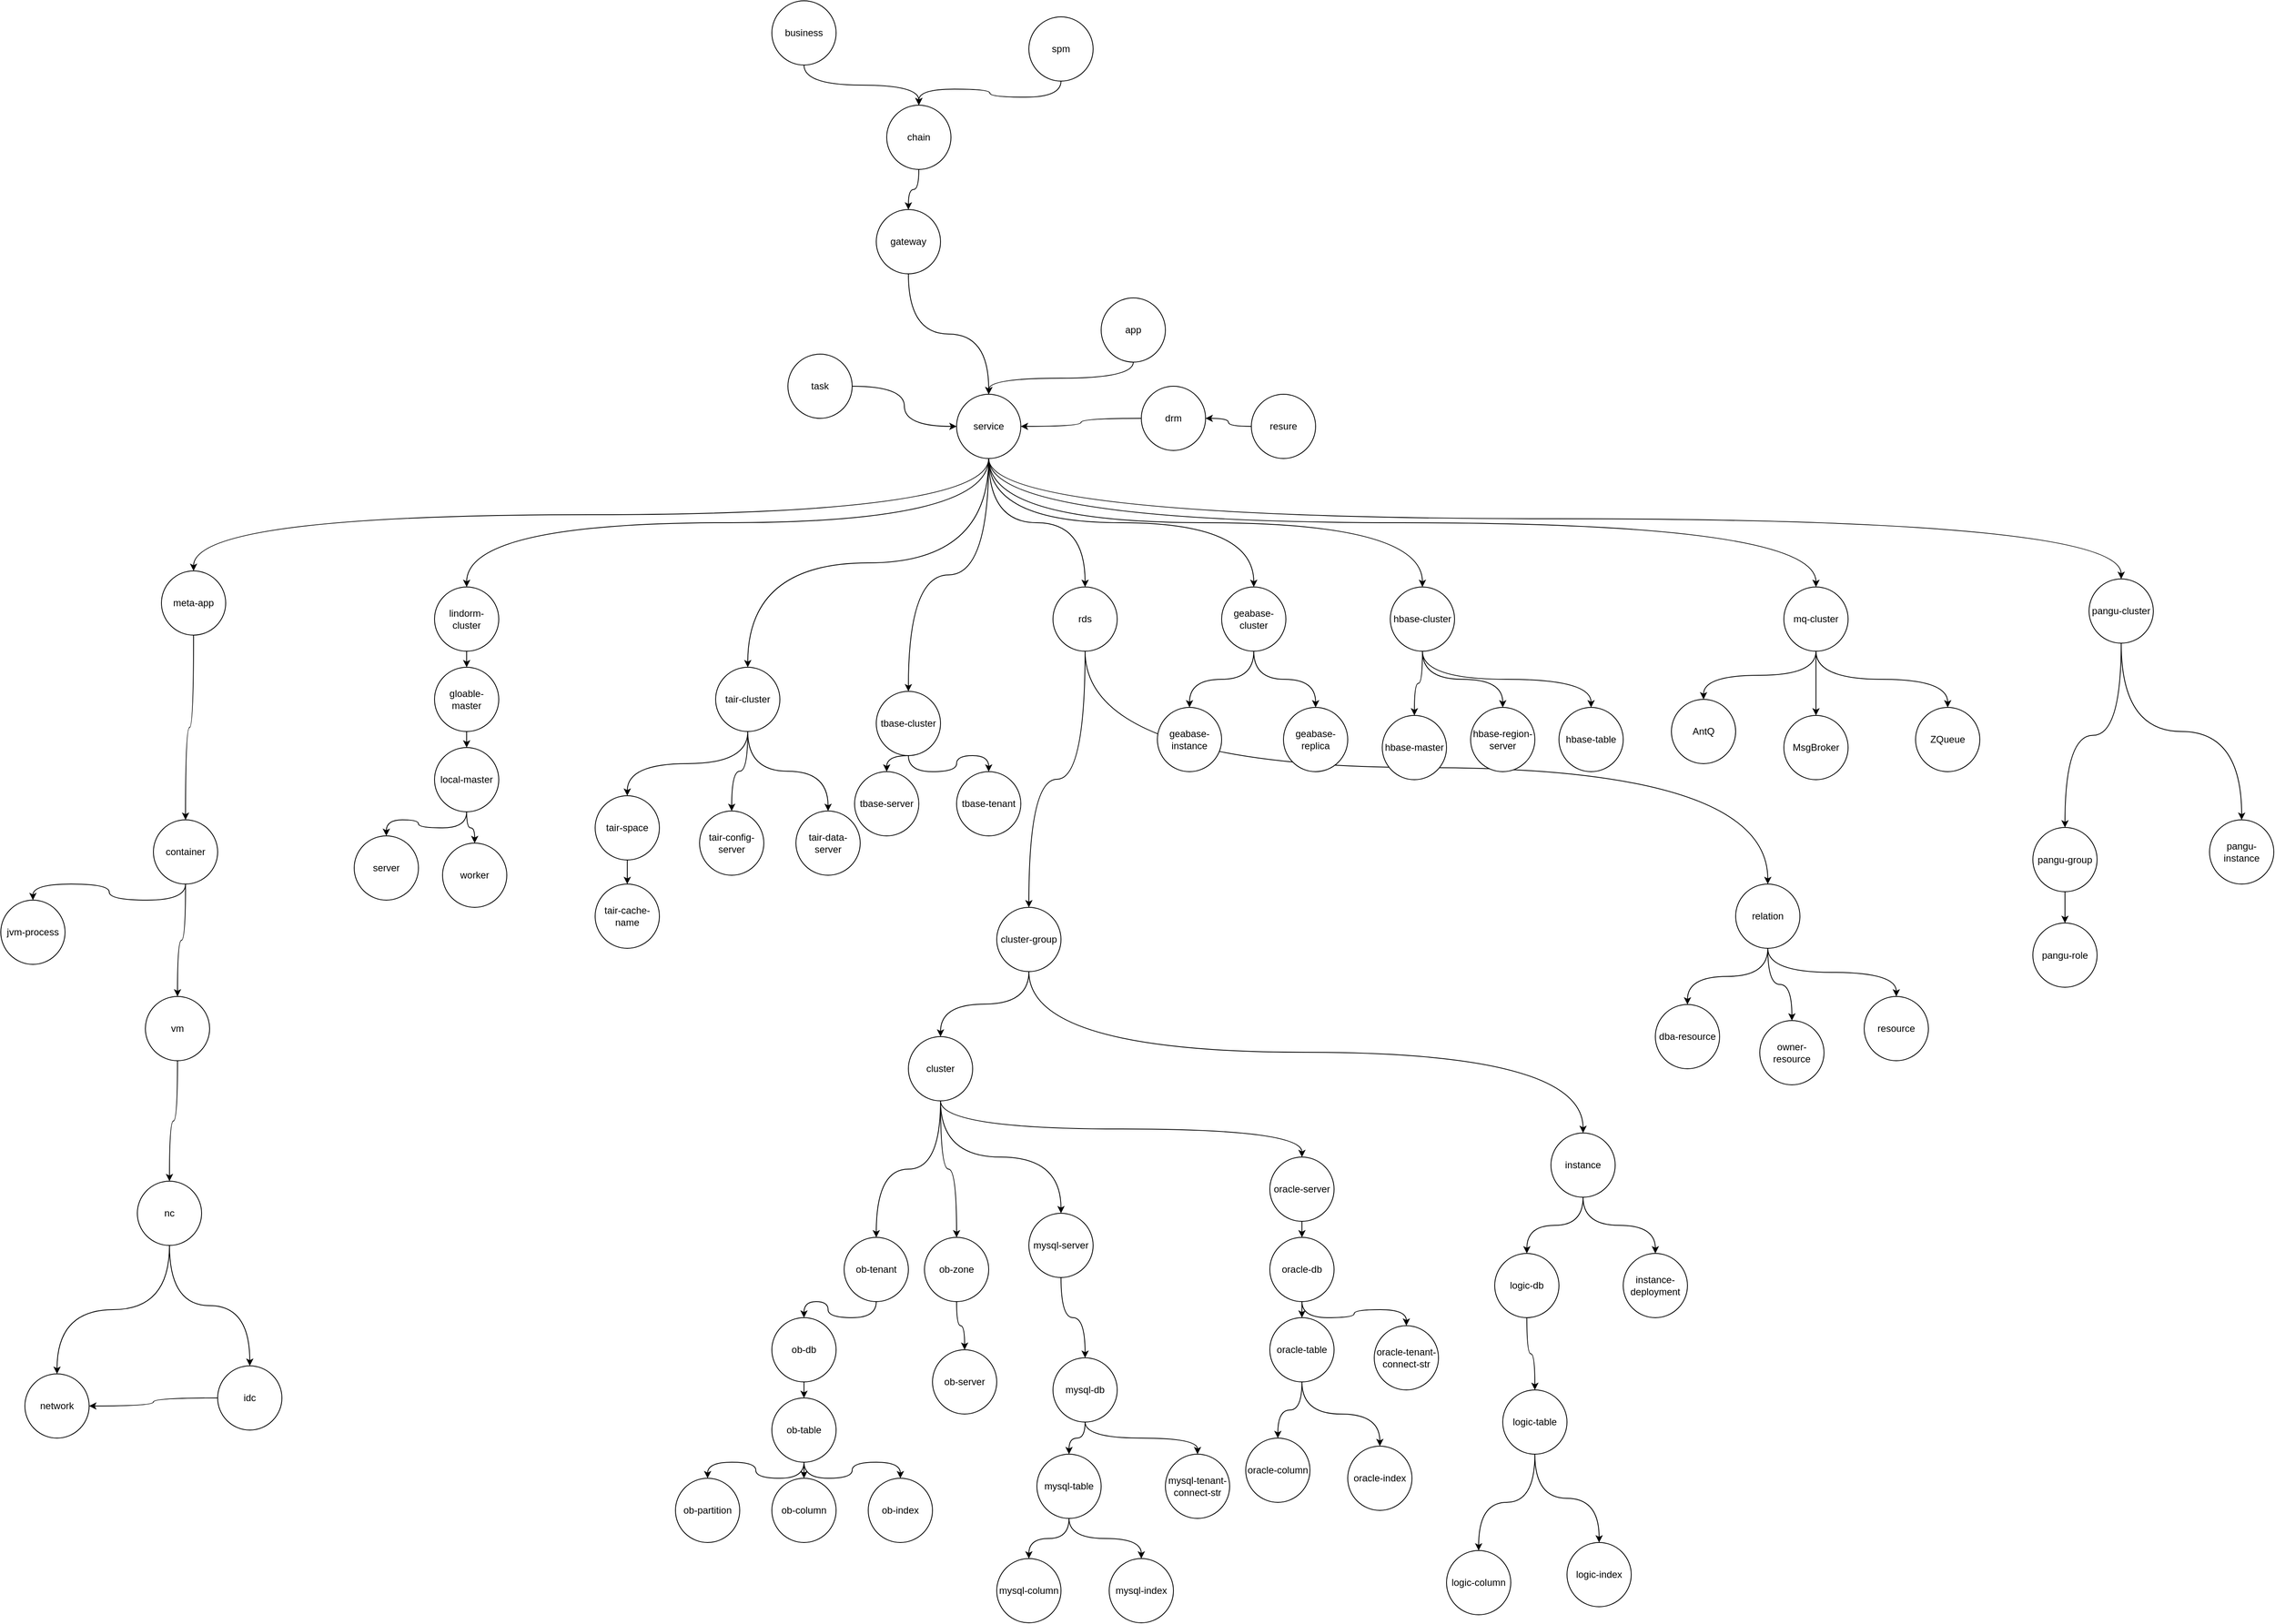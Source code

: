 <mxfile pages="1" version="11.2.8" type="github"><diagram id="m7GOeJapM7d-z1VMV9TU" name="Page-1"><mxGraphModel dx="1773" dy="2250" grid="1" gridSize="10" guides="1" tooltips="1" connect="1" arrows="1" fold="1" page="1" pageScale="1" pageWidth="827" pageHeight="1169" math="0" shadow="0"><root><mxCell id="0"/><mxCell id="1" parent="0"/><mxCell id="5iJbpSPBRhX9GljTPnL3-36" style="edgeStyle=orthogonalEdgeStyle;curved=1;rounded=0;orthogonalLoop=1;jettySize=auto;html=1;exitX=0.5;exitY=1;exitDx=0;exitDy=0;entryX=0.5;entryY=0;entryDx=0;entryDy=0;" edge="1" parent="1" source="Y1yozEjsI2wlvcflYn-Q-1" target="Y1yozEjsI2wlvcflYn-Q-3"><mxGeometry relative="1" as="geometry"/></mxCell><mxCell id="Y1yozEjsI2wlvcflYn-Q-1" value="gateway" style="ellipse;whiteSpace=wrap;html=1;aspect=fixed;" parent="1" vertex="1"><mxGeometry x="320" y="340" width="80" height="80" as="geometry"/></mxCell><mxCell id="Y1yozEjsI2wlvcflYn-Q-29" style="edgeStyle=orthogonalEdgeStyle;curved=1;rounded=0;orthogonalLoop=1;jettySize=auto;html=1;exitX=0.5;exitY=1;exitDx=0;exitDy=0;entryX=0.5;entryY=0;entryDx=0;entryDy=0;" parent="1" source="Y1yozEjsI2wlvcflYn-Q-3" target="Y1yozEjsI2wlvcflYn-Q-26" edge="1"><mxGeometry relative="1" as="geometry"/></mxCell><mxCell id="Y1yozEjsI2wlvcflYn-Q-30" style="edgeStyle=orthogonalEdgeStyle;curved=1;rounded=0;orthogonalLoop=1;jettySize=auto;html=1;exitX=0.5;exitY=1;exitDx=0;exitDy=0;" parent="1" source="Y1yozEjsI2wlvcflYn-Q-3" target="Y1yozEjsI2wlvcflYn-Q-41" edge="1"><mxGeometry relative="1" as="geometry"><mxPoint x="160" y="810" as="targetPoint"/></mxGeometry></mxCell><mxCell id="Y1yozEjsI2wlvcflYn-Q-31" style="edgeStyle=orthogonalEdgeStyle;curved=1;rounded=0;orthogonalLoop=1;jettySize=auto;html=1;exitX=0.5;exitY=1;exitDx=0;exitDy=0;entryX=0.5;entryY=0;entryDx=0;entryDy=0;" parent="1" source="Y1yozEjsI2wlvcflYn-Q-3" target="Y1yozEjsI2wlvcflYn-Q-46" edge="1"><mxGeometry relative="1" as="geometry"><mxPoint x="370" y="810" as="targetPoint"/></mxGeometry></mxCell><mxCell id="Y1yozEjsI2wlvcflYn-Q-32" style="edgeStyle=orthogonalEdgeStyle;curved=1;rounded=0;orthogonalLoop=1;jettySize=auto;html=1;exitX=0.5;exitY=1;exitDx=0;exitDy=0;entryX=0.5;entryY=0;entryDx=0;entryDy=0;" parent="1" source="Y1yozEjsI2wlvcflYn-Q-3" target="Y1yozEjsI2wlvcflYn-Q-23" edge="1"><mxGeometry relative="1" as="geometry"/></mxCell><mxCell id="Y1yozEjsI2wlvcflYn-Q-33" style="edgeStyle=orthogonalEdgeStyle;curved=1;rounded=0;orthogonalLoop=1;jettySize=auto;html=1;exitX=0.5;exitY=1;exitDx=0;exitDy=0;" parent="1" source="Y1yozEjsI2wlvcflYn-Q-3" target="Y1yozEjsI2wlvcflYn-Q-24" edge="1"><mxGeometry relative="1" as="geometry"/></mxCell><mxCell id="Y1yozEjsI2wlvcflYn-Q-34" style="edgeStyle=orthogonalEdgeStyle;curved=1;rounded=0;orthogonalLoop=1;jettySize=auto;html=1;exitX=0.5;exitY=1;exitDx=0;exitDy=0;" parent="1" source="Y1yozEjsI2wlvcflYn-Q-3" target="Y1yozEjsI2wlvcflYn-Q-25" edge="1"><mxGeometry relative="1" as="geometry"/></mxCell><mxCell id="Y1yozEjsI2wlvcflYn-Q-35" style="edgeStyle=orthogonalEdgeStyle;curved=1;rounded=0;orthogonalLoop=1;jettySize=auto;html=1;exitX=0.5;exitY=1;exitDx=0;exitDy=0;entryX=0.5;entryY=0;entryDx=0;entryDy=0;" parent="1" source="Y1yozEjsI2wlvcflYn-Q-3" target="Y1yozEjsI2wlvcflYn-Q-28" edge="1"><mxGeometry relative="1" as="geometry"/></mxCell><mxCell id="Y1yozEjsI2wlvcflYn-Q-36" style="edgeStyle=orthogonalEdgeStyle;curved=1;rounded=0;orthogonalLoop=1;jettySize=auto;html=1;exitX=0.5;exitY=1;exitDx=0;exitDy=0;entryX=0.5;entryY=0;entryDx=0;entryDy=0;" parent="1" source="Y1yozEjsI2wlvcflYn-Q-3" target="Y1yozEjsI2wlvcflYn-Q-27" edge="1"><mxGeometry relative="1" as="geometry"/></mxCell><mxCell id="5iJbpSPBRhX9GljTPnL3-38" style="edgeStyle=orthogonalEdgeStyle;curved=1;rounded=0;orthogonalLoop=1;jettySize=auto;html=1;exitX=0.5;exitY=1;exitDx=0;exitDy=0;" edge="1" parent="1" source="Y1yozEjsI2wlvcflYn-Q-3" target="5iJbpSPBRhX9GljTPnL3-37"><mxGeometry relative="1" as="geometry"/></mxCell><mxCell id="Y1yozEjsI2wlvcflYn-Q-3" value="service" style="ellipse;whiteSpace=wrap;html=1;aspect=fixed;" parent="1" vertex="1"><mxGeometry x="420" y="570" width="80" height="80" as="geometry"/></mxCell><mxCell id="Y1yozEjsI2wlvcflYn-Q-16" style="edgeStyle=orthogonalEdgeStyle;curved=1;rounded=0;orthogonalLoop=1;jettySize=auto;html=1;exitX=0.5;exitY=1;exitDx=0;exitDy=0;" parent="1" source="Y1yozEjsI2wlvcflYn-Q-4" edge="1"><mxGeometry relative="1" as="geometry"><mxPoint x="460" y="570" as="targetPoint"/></mxGeometry></mxCell><mxCell id="Y1yozEjsI2wlvcflYn-Q-4" value="app" style="ellipse;whiteSpace=wrap;html=1;aspect=fixed;" parent="1" vertex="1"><mxGeometry x="600" y="450" width="80" height="80" as="geometry"/></mxCell><mxCell id="Y1yozEjsI2wlvcflYn-Q-17" style="edgeStyle=orthogonalEdgeStyle;curved=1;rounded=0;orthogonalLoop=1;jettySize=auto;html=1;exitX=1;exitY=0.5;exitDx=0;exitDy=0;" parent="1" source="Y1yozEjsI2wlvcflYn-Q-5" target="Y1yozEjsI2wlvcflYn-Q-3" edge="1"><mxGeometry relative="1" as="geometry"/></mxCell><mxCell id="Y1yozEjsI2wlvcflYn-Q-5" value="task" style="ellipse;whiteSpace=wrap;html=1;aspect=fixed;" parent="1" vertex="1"><mxGeometry x="210" y="520" width="80" height="80" as="geometry"/></mxCell><mxCell id="Y1yozEjsI2wlvcflYn-Q-19" style="edgeStyle=orthogonalEdgeStyle;curved=1;rounded=0;orthogonalLoop=1;jettySize=auto;html=1;exitX=0;exitY=0.5;exitDx=0;exitDy=0;entryX=1;entryY=0.5;entryDx=0;entryDy=0;" parent="1" source="Y1yozEjsI2wlvcflYn-Q-6" target="Y1yozEjsI2wlvcflYn-Q-3" edge="1"><mxGeometry relative="1" as="geometry"/></mxCell><mxCell id="Y1yozEjsI2wlvcflYn-Q-6" value="drm" style="ellipse;whiteSpace=wrap;html=1;aspect=fixed;" parent="1" vertex="1"><mxGeometry x="650" y="560" width="80" height="80" as="geometry"/></mxCell><mxCell id="Y1yozEjsI2wlvcflYn-Q-18" style="edgeStyle=orthogonalEdgeStyle;curved=1;rounded=0;orthogonalLoop=1;jettySize=auto;html=1;exitX=0;exitY=0.5;exitDx=0;exitDy=0;entryX=1;entryY=0.5;entryDx=0;entryDy=0;" parent="1" source="Y1yozEjsI2wlvcflYn-Q-7" target="Y1yozEjsI2wlvcflYn-Q-6" edge="1"><mxGeometry relative="1" as="geometry"/></mxCell><mxCell id="Y1yozEjsI2wlvcflYn-Q-7" value="resure" style="ellipse;whiteSpace=wrap;html=1;aspect=fixed;" parent="1" vertex="1"><mxGeometry x="787" y="570" width="80" height="80" as="geometry"/></mxCell><mxCell id="Y1yozEjsI2wlvcflYn-Q-11" style="edgeStyle=orthogonalEdgeStyle;rounded=0;orthogonalLoop=1;jettySize=auto;html=1;exitX=0.5;exitY=1;exitDx=0;exitDy=0;curved=1;" parent="1" source="Y1yozEjsI2wlvcflYn-Q-8" target="Y1yozEjsI2wlvcflYn-Q-9" edge="1"><mxGeometry relative="1" as="geometry"/></mxCell><mxCell id="Y1yozEjsI2wlvcflYn-Q-8" value="business" style="ellipse;whiteSpace=wrap;html=1;aspect=fixed;" parent="1" vertex="1"><mxGeometry x="190" y="80" width="80" height="80" as="geometry"/></mxCell><mxCell id="Y1yozEjsI2wlvcflYn-Q-12" style="edgeStyle=orthogonalEdgeStyle;rounded=0;orthogonalLoop=1;jettySize=auto;html=1;exitX=0.5;exitY=1;exitDx=0;exitDy=0;entryX=0.5;entryY=0;entryDx=0;entryDy=0;curved=1;" parent="1" source="Y1yozEjsI2wlvcflYn-Q-9" target="Y1yozEjsI2wlvcflYn-Q-1" edge="1"><mxGeometry relative="1" as="geometry"/></mxCell><mxCell id="Y1yozEjsI2wlvcflYn-Q-9" value="chain" style="ellipse;whiteSpace=wrap;html=1;aspect=fixed;" parent="1" vertex="1"><mxGeometry x="333" y="210" width="80" height="80" as="geometry"/></mxCell><mxCell id="Y1yozEjsI2wlvcflYn-Q-14" style="edgeStyle=orthogonalEdgeStyle;curved=1;rounded=0;orthogonalLoop=1;jettySize=auto;html=1;exitX=0.5;exitY=1;exitDx=0;exitDy=0;entryX=0.5;entryY=0;entryDx=0;entryDy=0;" parent="1" source="Y1yozEjsI2wlvcflYn-Q-10" target="Y1yozEjsI2wlvcflYn-Q-9" edge="1"><mxGeometry relative="1" as="geometry"/></mxCell><mxCell id="Y1yozEjsI2wlvcflYn-Q-10" value="spm" style="ellipse;whiteSpace=wrap;html=1;aspect=fixed;" parent="1" vertex="1"><mxGeometry x="510" y="100" width="80" height="80" as="geometry"/></mxCell><mxCell id="Y1yozEjsI2wlvcflYn-Q-92" style="edgeStyle=orthogonalEdgeStyle;curved=1;rounded=0;orthogonalLoop=1;jettySize=auto;html=1;exitX=0.5;exitY=1;exitDx=0;exitDy=0;entryX=0.5;entryY=0;entryDx=0;entryDy=0;" parent="1" source="Y1yozEjsI2wlvcflYn-Q-23" target="Y1yozEjsI2wlvcflYn-Q-87" edge="1"><mxGeometry relative="1" as="geometry"/></mxCell><mxCell id="Y1yozEjsI2wlvcflYn-Q-93" style="edgeStyle=orthogonalEdgeStyle;curved=1;rounded=0;orthogonalLoop=1;jettySize=auto;html=1;exitX=0.5;exitY=1;exitDx=0;exitDy=0;entryX=0.5;entryY=0;entryDx=0;entryDy=0;" parent="1" source="Y1yozEjsI2wlvcflYn-Q-23" target="Y1yozEjsI2wlvcflYn-Q-89" edge="1"><mxGeometry relative="1" as="geometry"/></mxCell><mxCell id="Y1yozEjsI2wlvcflYn-Q-23" value="rds" style="ellipse;whiteSpace=wrap;html=1;aspect=fixed;" parent="1" vertex="1"><mxGeometry x="540" y="810" width="80" height="80" as="geometry"/></mxCell><mxCell id="Y1yozEjsI2wlvcflYn-Q-65" style="edgeStyle=orthogonalEdgeStyle;curved=1;rounded=0;orthogonalLoop=1;jettySize=auto;html=1;exitX=0.5;exitY=1;exitDx=0;exitDy=0;entryX=0.5;entryY=0;entryDx=0;entryDy=0;" parent="1" source="Y1yozEjsI2wlvcflYn-Q-24" target="Y1yozEjsI2wlvcflYn-Q-63" edge="1"><mxGeometry relative="1" as="geometry"/></mxCell><mxCell id="Y1yozEjsI2wlvcflYn-Q-66" style="edgeStyle=orthogonalEdgeStyle;curved=1;rounded=0;orthogonalLoop=1;jettySize=auto;html=1;exitX=0.5;exitY=1;exitDx=0;exitDy=0;entryX=0.5;entryY=0;entryDx=0;entryDy=0;" parent="1" source="Y1yozEjsI2wlvcflYn-Q-24" target="Y1yozEjsI2wlvcflYn-Q-64" edge="1"><mxGeometry relative="1" as="geometry"/></mxCell><mxCell id="Y1yozEjsI2wlvcflYn-Q-24" value="geabase-cluster" style="ellipse;whiteSpace=wrap;html=1;aspect=fixed;" parent="1" vertex="1"><mxGeometry x="750" y="810" width="80" height="80" as="geometry"/></mxCell><mxCell id="Y1yozEjsI2wlvcflYn-Q-70" style="edgeStyle=orthogonalEdgeStyle;curved=1;rounded=0;orthogonalLoop=1;jettySize=auto;html=1;exitX=0.5;exitY=1;exitDx=0;exitDy=0;entryX=0.5;entryY=0;entryDx=0;entryDy=0;" parent="1" source="Y1yozEjsI2wlvcflYn-Q-25" target="Y1yozEjsI2wlvcflYn-Q-67" edge="1"><mxGeometry relative="1" as="geometry"/></mxCell><mxCell id="Y1yozEjsI2wlvcflYn-Q-71" style="edgeStyle=orthogonalEdgeStyle;curved=1;rounded=0;orthogonalLoop=1;jettySize=auto;html=1;exitX=0.5;exitY=1;exitDx=0;exitDy=0;entryX=0.5;entryY=0;entryDx=0;entryDy=0;" parent="1" source="Y1yozEjsI2wlvcflYn-Q-25" target="Y1yozEjsI2wlvcflYn-Q-68" edge="1"><mxGeometry relative="1" as="geometry"/></mxCell><mxCell id="Y1yozEjsI2wlvcflYn-Q-72" style="edgeStyle=orthogonalEdgeStyle;curved=1;rounded=0;orthogonalLoop=1;jettySize=auto;html=1;exitX=0.5;exitY=1;exitDx=0;exitDy=0;entryX=0.5;entryY=0;entryDx=0;entryDy=0;" parent="1" source="Y1yozEjsI2wlvcflYn-Q-25" target="Y1yozEjsI2wlvcflYn-Q-69" edge="1"><mxGeometry relative="1" as="geometry"/></mxCell><mxCell id="Y1yozEjsI2wlvcflYn-Q-25" value="hbase-cluster" style="ellipse;whiteSpace=wrap;html=1;aspect=fixed;" parent="1" vertex="1"><mxGeometry x="960" y="810" width="80" height="80" as="geometry"/></mxCell><mxCell id="Y1yozEjsI2wlvcflYn-Q-49" style="edgeStyle=orthogonalEdgeStyle;curved=1;rounded=0;orthogonalLoop=1;jettySize=auto;html=1;exitX=0.5;exitY=1;exitDx=0;exitDy=0;" parent="1" source="Y1yozEjsI2wlvcflYn-Q-26" target="Y1yozEjsI2wlvcflYn-Q-37" edge="1"><mxGeometry relative="1" as="geometry"/></mxCell><mxCell id="Y1yozEjsI2wlvcflYn-Q-26" value="lindorm-cluster" style="ellipse;whiteSpace=wrap;html=1;aspect=fixed;" parent="1" vertex="1"><mxGeometry x="-230" y="810" width="80" height="80" as="geometry"/></mxCell><mxCell id="5iJbpSPBRhX9GljTPnL3-31" style="edgeStyle=orthogonalEdgeStyle;curved=1;rounded=0;orthogonalLoop=1;jettySize=auto;html=1;exitX=0.5;exitY=1;exitDx=0;exitDy=0;" edge="1" parent="1" source="Y1yozEjsI2wlvcflYn-Q-27" target="Y1yozEjsI2wlvcflYn-Q-79"><mxGeometry relative="1" as="geometry"/></mxCell><mxCell id="5iJbpSPBRhX9GljTPnL3-32" style="edgeStyle=orthogonalEdgeStyle;curved=1;rounded=0;orthogonalLoop=1;jettySize=auto;html=1;exitX=0.5;exitY=1;exitDx=0;exitDy=0;" edge="1" parent="1" source="Y1yozEjsI2wlvcflYn-Q-27" target="Y1yozEjsI2wlvcflYn-Q-82"><mxGeometry relative="1" as="geometry"/></mxCell><mxCell id="Y1yozEjsI2wlvcflYn-Q-27" value="pangu-cluster" style="ellipse;whiteSpace=wrap;html=1;aspect=fixed;" parent="1" vertex="1"><mxGeometry x="1830" y="800" width="80" height="80" as="geometry"/></mxCell><mxCell id="Y1yozEjsI2wlvcflYn-Q-76" style="edgeStyle=orthogonalEdgeStyle;curved=1;rounded=0;orthogonalLoop=1;jettySize=auto;html=1;exitX=0.5;exitY=1;exitDx=0;exitDy=0;" parent="1" source="Y1yozEjsI2wlvcflYn-Q-28" target="Y1yozEjsI2wlvcflYn-Q-73" edge="1"><mxGeometry relative="1" as="geometry"/></mxCell><mxCell id="Y1yozEjsI2wlvcflYn-Q-77" style="edgeStyle=orthogonalEdgeStyle;curved=1;rounded=0;orthogonalLoop=1;jettySize=auto;html=1;exitX=0.5;exitY=1;exitDx=0;exitDy=0;entryX=0.5;entryY=0;entryDx=0;entryDy=0;" parent="1" source="Y1yozEjsI2wlvcflYn-Q-28" target="Y1yozEjsI2wlvcflYn-Q-74" edge="1"><mxGeometry relative="1" as="geometry"/></mxCell><mxCell id="Y1yozEjsI2wlvcflYn-Q-78" style="edgeStyle=orthogonalEdgeStyle;curved=1;rounded=0;orthogonalLoop=1;jettySize=auto;html=1;exitX=0.5;exitY=1;exitDx=0;exitDy=0;entryX=0.5;entryY=0;entryDx=0;entryDy=0;" parent="1" source="Y1yozEjsI2wlvcflYn-Q-28" target="Y1yozEjsI2wlvcflYn-Q-75" edge="1"><mxGeometry relative="1" as="geometry"/></mxCell><mxCell id="Y1yozEjsI2wlvcflYn-Q-28" value="mq-cluster" style="ellipse;whiteSpace=wrap;html=1;aspect=fixed;" parent="1" vertex="1"><mxGeometry x="1450" y="810" width="80" height="80" as="geometry"/></mxCell><mxCell id="Y1yozEjsI2wlvcflYn-Q-50" style="edgeStyle=orthogonalEdgeStyle;curved=1;rounded=0;orthogonalLoop=1;jettySize=auto;html=1;exitX=0.5;exitY=1;exitDx=0;exitDy=0;entryX=0.5;entryY=0;entryDx=0;entryDy=0;" parent="1" source="Y1yozEjsI2wlvcflYn-Q-37" target="Y1yozEjsI2wlvcflYn-Q-38" edge="1"><mxGeometry relative="1" as="geometry"/></mxCell><mxCell id="Y1yozEjsI2wlvcflYn-Q-37" value="gloable-master" style="ellipse;whiteSpace=wrap;html=1;aspect=fixed;" parent="1" vertex="1"><mxGeometry x="-230" y="910" width="80" height="80" as="geometry"/></mxCell><mxCell id="Y1yozEjsI2wlvcflYn-Q-51" style="edgeStyle=orthogonalEdgeStyle;curved=1;rounded=0;orthogonalLoop=1;jettySize=auto;html=1;exitX=0.5;exitY=1;exitDx=0;exitDy=0;" parent="1" source="Y1yozEjsI2wlvcflYn-Q-38" target="Y1yozEjsI2wlvcflYn-Q-40" edge="1"><mxGeometry relative="1" as="geometry"/></mxCell><mxCell id="Y1yozEjsI2wlvcflYn-Q-52" style="edgeStyle=orthogonalEdgeStyle;curved=1;rounded=0;orthogonalLoop=1;jettySize=auto;html=1;exitX=0.5;exitY=1;exitDx=0;exitDy=0;entryX=0.5;entryY=0;entryDx=0;entryDy=0;" parent="1" source="Y1yozEjsI2wlvcflYn-Q-38" target="Y1yozEjsI2wlvcflYn-Q-39" edge="1"><mxGeometry relative="1" as="geometry"/></mxCell><mxCell id="Y1yozEjsI2wlvcflYn-Q-38" value="local-master" style="ellipse;whiteSpace=wrap;html=1;aspect=fixed;" parent="1" vertex="1"><mxGeometry x="-230" y="1010" width="80" height="80" as="geometry"/></mxCell><mxCell id="Y1yozEjsI2wlvcflYn-Q-39" value="server" style="ellipse;whiteSpace=wrap;html=1;aspect=fixed;" parent="1" vertex="1"><mxGeometry x="-330" y="1120" width="80" height="80" as="geometry"/></mxCell><mxCell id="Y1yozEjsI2wlvcflYn-Q-40" value="worker" style="ellipse;whiteSpace=wrap;html=1;aspect=fixed;" parent="1" vertex="1"><mxGeometry x="-220" y="1129" width="80" height="80" as="geometry"/></mxCell><mxCell id="Y1yozEjsI2wlvcflYn-Q-55" style="edgeStyle=orthogonalEdgeStyle;curved=1;rounded=0;orthogonalLoop=1;jettySize=auto;html=1;exitX=0.5;exitY=1;exitDx=0;exitDy=0;entryX=0.5;entryY=0;entryDx=0;entryDy=0;" parent="1" source="Y1yozEjsI2wlvcflYn-Q-41" target="Y1yozEjsI2wlvcflYn-Q-43" edge="1"><mxGeometry relative="1" as="geometry"/></mxCell><mxCell id="Y1yozEjsI2wlvcflYn-Q-57" style="edgeStyle=orthogonalEdgeStyle;curved=1;rounded=0;orthogonalLoop=1;jettySize=auto;html=1;exitX=0.5;exitY=1;exitDx=0;exitDy=0;entryX=0.5;entryY=0;entryDx=0;entryDy=0;" parent="1" source="Y1yozEjsI2wlvcflYn-Q-41" target="Y1yozEjsI2wlvcflYn-Q-44" edge="1"><mxGeometry relative="1" as="geometry"/></mxCell><mxCell id="Y1yozEjsI2wlvcflYn-Q-58" style="edgeStyle=orthogonalEdgeStyle;curved=1;rounded=0;orthogonalLoop=1;jettySize=auto;html=1;exitX=0.5;exitY=1;exitDx=0;exitDy=0;entryX=0.5;entryY=0;entryDx=0;entryDy=0;" parent="1" source="Y1yozEjsI2wlvcflYn-Q-41" target="Y1yozEjsI2wlvcflYn-Q-45" edge="1"><mxGeometry relative="1" as="geometry"/></mxCell><mxCell id="Y1yozEjsI2wlvcflYn-Q-41" value="tair-cluster" style="ellipse;whiteSpace=wrap;html=1;aspect=fixed;" parent="1" vertex="1"><mxGeometry x="120" y="910" width="80" height="80" as="geometry"/></mxCell><mxCell id="Y1yozEjsI2wlvcflYn-Q-42" value="tair-cache-name" style="ellipse;whiteSpace=wrap;html=1;aspect=fixed;" parent="1" vertex="1"><mxGeometry x="-30" y="1180" width="80" height="80" as="geometry"/></mxCell><mxCell id="Y1yozEjsI2wlvcflYn-Q-56" style="edgeStyle=orthogonalEdgeStyle;curved=1;rounded=0;orthogonalLoop=1;jettySize=auto;html=1;exitX=0.5;exitY=1;exitDx=0;exitDy=0;entryX=0.5;entryY=0;entryDx=0;entryDy=0;" parent="1" source="Y1yozEjsI2wlvcflYn-Q-43" target="Y1yozEjsI2wlvcflYn-Q-42" edge="1"><mxGeometry relative="1" as="geometry"/></mxCell><mxCell id="Y1yozEjsI2wlvcflYn-Q-43" value="tair-space" style="ellipse;whiteSpace=wrap;html=1;aspect=fixed;" parent="1" vertex="1"><mxGeometry x="-30" y="1070" width="80" height="80" as="geometry"/></mxCell><mxCell id="Y1yozEjsI2wlvcflYn-Q-44" value="tair-config-server" style="ellipse;whiteSpace=wrap;html=1;aspect=fixed;" parent="1" vertex="1"><mxGeometry x="100" y="1089" width="80" height="80" as="geometry"/></mxCell><mxCell id="Y1yozEjsI2wlvcflYn-Q-45" value="tair-data-server" style="ellipse;whiteSpace=wrap;html=1;aspect=fixed;" parent="1" vertex="1"><mxGeometry x="220" y="1089" width="80" height="80" as="geometry"/></mxCell><mxCell id="Y1yozEjsI2wlvcflYn-Q-61" style="edgeStyle=orthogonalEdgeStyle;curved=1;rounded=0;orthogonalLoop=1;jettySize=auto;html=1;exitX=0.5;exitY=1;exitDx=0;exitDy=0;entryX=0.5;entryY=0;entryDx=0;entryDy=0;" parent="1" source="Y1yozEjsI2wlvcflYn-Q-46" target="Y1yozEjsI2wlvcflYn-Q-47" edge="1"><mxGeometry relative="1" as="geometry"/></mxCell><mxCell id="Y1yozEjsI2wlvcflYn-Q-62" style="edgeStyle=orthogonalEdgeStyle;curved=1;rounded=0;orthogonalLoop=1;jettySize=auto;html=1;exitX=0.5;exitY=1;exitDx=0;exitDy=0;" parent="1" source="Y1yozEjsI2wlvcflYn-Q-46" target="Y1yozEjsI2wlvcflYn-Q-48" edge="1"><mxGeometry relative="1" as="geometry"/></mxCell><mxCell id="Y1yozEjsI2wlvcflYn-Q-46" value="tbase-cluster" style="ellipse;whiteSpace=wrap;html=1;aspect=fixed;" parent="1" vertex="1"><mxGeometry x="320" y="940" width="80" height="80" as="geometry"/></mxCell><mxCell id="Y1yozEjsI2wlvcflYn-Q-47" value="tbase-server" style="ellipse;whiteSpace=wrap;html=1;aspect=fixed;" parent="1" vertex="1"><mxGeometry x="293" y="1040" width="80" height="80" as="geometry"/></mxCell><mxCell id="Y1yozEjsI2wlvcflYn-Q-48" value="tbase-tenant" style="ellipse;whiteSpace=wrap;html=1;aspect=fixed;" parent="1" vertex="1"><mxGeometry x="420" y="1040" width="80" height="80" as="geometry"/></mxCell><mxCell id="Y1yozEjsI2wlvcflYn-Q-63" value="geabase-instance" style="ellipse;whiteSpace=wrap;html=1;aspect=fixed;" parent="1" vertex="1"><mxGeometry x="670" y="960" width="80" height="80" as="geometry"/></mxCell><mxCell id="Y1yozEjsI2wlvcflYn-Q-64" value="geabase-replica" style="ellipse;whiteSpace=wrap;html=1;aspect=fixed;" parent="1" vertex="1"><mxGeometry x="827" y="960" width="80" height="80" as="geometry"/></mxCell><mxCell id="Y1yozEjsI2wlvcflYn-Q-67" value="hbase-master" style="ellipse;whiteSpace=wrap;html=1;aspect=fixed;" parent="1" vertex="1"><mxGeometry x="950" y="970" width="80" height="80" as="geometry"/></mxCell><mxCell id="Y1yozEjsI2wlvcflYn-Q-68" value="hbase-region-server" style="ellipse;whiteSpace=wrap;html=1;aspect=fixed;" parent="1" vertex="1"><mxGeometry x="1060" y="960" width="80" height="80" as="geometry"/></mxCell><mxCell id="Y1yozEjsI2wlvcflYn-Q-69" value="hbase-table" style="ellipse;whiteSpace=wrap;html=1;aspect=fixed;" parent="1" vertex="1"><mxGeometry x="1170" y="960" width="80" height="80" as="geometry"/></mxCell><mxCell id="Y1yozEjsI2wlvcflYn-Q-73" value="AntQ" style="ellipse;whiteSpace=wrap;html=1;aspect=fixed;" parent="1" vertex="1"><mxGeometry x="1310" y="950" width="80" height="80" as="geometry"/></mxCell><mxCell id="Y1yozEjsI2wlvcflYn-Q-74" value="MsgBroker" style="ellipse;whiteSpace=wrap;html=1;aspect=fixed;" parent="1" vertex="1"><mxGeometry x="1450" y="970" width="80" height="80" as="geometry"/></mxCell><mxCell id="Y1yozEjsI2wlvcflYn-Q-75" value="ZQueue" style="ellipse;whiteSpace=wrap;html=1;aspect=fixed;" parent="1" vertex="1"><mxGeometry x="1614" y="960" width="80" height="80" as="geometry"/></mxCell><mxCell id="Y1yozEjsI2wlvcflYn-Q-85" style="edgeStyle=orthogonalEdgeStyle;curved=1;rounded=0;orthogonalLoop=1;jettySize=auto;html=1;exitX=0.5;exitY=1;exitDx=0;exitDy=0;entryX=0.5;entryY=0;entryDx=0;entryDy=0;" parent="1" source="Y1yozEjsI2wlvcflYn-Q-79" target="Y1yozEjsI2wlvcflYn-Q-81" edge="1"><mxGeometry relative="1" as="geometry"/></mxCell><mxCell id="Y1yozEjsI2wlvcflYn-Q-79" value="pangu-group" style="ellipse;whiteSpace=wrap;html=1;aspect=fixed;" parent="1" vertex="1"><mxGeometry x="1760" y="1109.5" width="80" height="80" as="geometry"/></mxCell><mxCell id="Y1yozEjsI2wlvcflYn-Q-81" value="pangu-role" style="ellipse;whiteSpace=wrap;html=1;aspect=fixed;" parent="1" vertex="1"><mxGeometry x="1760" y="1228.5" width="80" height="80" as="geometry"/></mxCell><mxCell id="Y1yozEjsI2wlvcflYn-Q-82" value="pangu-instance" style="ellipse;whiteSpace=wrap;html=1;aspect=fixed;" parent="1" vertex="1"><mxGeometry x="1980" y="1100" width="80" height="80" as="geometry"/></mxCell><mxCell id="Y1yozEjsI2wlvcflYn-Q-94" style="edgeStyle=orthogonalEdgeStyle;curved=1;rounded=0;orthogonalLoop=1;jettySize=auto;html=1;exitX=0.5;exitY=1;exitDx=0;exitDy=0;entryX=0.5;entryY=0;entryDx=0;entryDy=0;" parent="1" source="Y1yozEjsI2wlvcflYn-Q-87" target="Y1yozEjsI2wlvcflYn-Q-88" edge="1"><mxGeometry relative="1" as="geometry"/></mxCell><mxCell id="Y1yozEjsI2wlvcflYn-Q-95" style="edgeStyle=orthogonalEdgeStyle;curved=1;rounded=0;orthogonalLoop=1;jettySize=auto;html=1;exitX=0.5;exitY=1;exitDx=0;exitDy=0;" parent="1" source="Y1yozEjsI2wlvcflYn-Q-87" target="Y1yozEjsI2wlvcflYn-Q-90" edge="1"><mxGeometry relative="1" as="geometry"/></mxCell><mxCell id="Y1yozEjsI2wlvcflYn-Q-87" value="cluster-group" style="ellipse;whiteSpace=wrap;html=1;aspect=fixed;" parent="1" vertex="1"><mxGeometry x="470" y="1209" width="80" height="80" as="geometry"/></mxCell><mxCell id="Y1yozEjsI2wlvcflYn-Q-105" style="edgeStyle=orthogonalEdgeStyle;curved=1;rounded=0;orthogonalLoop=1;jettySize=auto;html=1;exitX=0.5;exitY=1;exitDx=0;exitDy=0;entryX=0.5;entryY=0;entryDx=0;entryDy=0;" parent="1" source="Y1yozEjsI2wlvcflYn-Q-88" target="Y1yozEjsI2wlvcflYn-Q-91" edge="1"><mxGeometry relative="1" as="geometry"/></mxCell><mxCell id="Y1yozEjsI2wlvcflYn-Q-111" style="edgeStyle=orthogonalEdgeStyle;curved=1;rounded=0;orthogonalLoop=1;jettySize=auto;html=1;exitX=0.5;exitY=1;exitDx=0;exitDy=0;entryX=0.5;entryY=0;entryDx=0;entryDy=0;" parent="1" source="Y1yozEjsI2wlvcflYn-Q-88" target="Y1yozEjsI2wlvcflYn-Q-101" edge="1"><mxGeometry relative="1" as="geometry"/></mxCell><mxCell id="Y1yozEjsI2wlvcflYn-Q-113" style="edgeStyle=orthogonalEdgeStyle;curved=1;rounded=0;orthogonalLoop=1;jettySize=auto;html=1;exitX=0.5;exitY=1;exitDx=0;exitDy=0;entryX=0.5;entryY=0;entryDx=0;entryDy=0;" parent="1" source="Y1yozEjsI2wlvcflYn-Q-88" target="Y1yozEjsI2wlvcflYn-Q-103" edge="1"><mxGeometry relative="1" as="geometry"/></mxCell><mxCell id="5iJbpSPBRhX9GljTPnL3-15" style="edgeStyle=orthogonalEdgeStyle;curved=1;rounded=0;orthogonalLoop=1;jettySize=auto;html=1;exitX=0.5;exitY=1;exitDx=0;exitDy=0;entryX=0.5;entryY=0;entryDx=0;entryDy=0;" edge="1" parent="1" source="Y1yozEjsI2wlvcflYn-Q-88" target="5iJbpSPBRhX9GljTPnL3-9"><mxGeometry relative="1" as="geometry"/></mxCell><mxCell id="Y1yozEjsI2wlvcflYn-Q-88" value="cluster" style="ellipse;whiteSpace=wrap;html=1;aspect=fixed;" parent="1" vertex="1"><mxGeometry x="360" y="1370" width="80" height="80" as="geometry"/></mxCell><mxCell id="5iJbpSPBRhX9GljTPnL3-54" style="edgeStyle=orthogonalEdgeStyle;curved=1;rounded=0;orthogonalLoop=1;jettySize=auto;html=1;exitX=0.5;exitY=1;exitDx=0;exitDy=0;" edge="1" parent="1" source="Y1yozEjsI2wlvcflYn-Q-89" target="5iJbpSPBRhX9GljTPnL3-33"><mxGeometry relative="1" as="geometry"/></mxCell><mxCell id="5iJbpSPBRhX9GljTPnL3-55" style="edgeStyle=orthogonalEdgeStyle;curved=1;rounded=0;orthogonalLoop=1;jettySize=auto;html=1;exitX=0.5;exitY=1;exitDx=0;exitDy=0;entryX=0.5;entryY=0;entryDx=0;entryDy=0;" edge="1" parent="1" source="Y1yozEjsI2wlvcflYn-Q-89" target="5iJbpSPBRhX9GljTPnL3-34"><mxGeometry relative="1" as="geometry"/></mxCell><mxCell id="5iJbpSPBRhX9GljTPnL3-56" style="edgeStyle=orthogonalEdgeStyle;curved=1;rounded=0;orthogonalLoop=1;jettySize=auto;html=1;exitX=0.5;exitY=1;exitDx=0;exitDy=0;entryX=0.5;entryY=0;entryDx=0;entryDy=0;" edge="1" parent="1" source="Y1yozEjsI2wlvcflYn-Q-89" target="5iJbpSPBRhX9GljTPnL3-35"><mxGeometry relative="1" as="geometry"/></mxCell><mxCell id="Y1yozEjsI2wlvcflYn-Q-89" value="relation" style="ellipse;whiteSpace=wrap;html=1;aspect=fixed;" parent="1" vertex="1"><mxGeometry x="1390" y="1180" width="80" height="80" as="geometry"/></mxCell><mxCell id="5iJbpSPBRhX9GljTPnL3-26" style="edgeStyle=orthogonalEdgeStyle;curved=1;rounded=0;orthogonalLoop=1;jettySize=auto;html=1;exitX=0.5;exitY=1;exitDx=0;exitDy=0;" edge="1" parent="1" source="Y1yozEjsI2wlvcflYn-Q-90" target="5iJbpSPBRhX9GljTPnL3-21"><mxGeometry relative="1" as="geometry"/></mxCell><mxCell id="5iJbpSPBRhX9GljTPnL3-27" style="edgeStyle=orthogonalEdgeStyle;curved=1;rounded=0;orthogonalLoop=1;jettySize=auto;html=1;exitX=0.5;exitY=1;exitDx=0;exitDy=0;entryX=0.5;entryY=0;entryDx=0;entryDy=0;" edge="1" parent="1" source="Y1yozEjsI2wlvcflYn-Q-90" target="5iJbpSPBRhX9GljTPnL3-22"><mxGeometry relative="1" as="geometry"/></mxCell><mxCell id="Y1yozEjsI2wlvcflYn-Q-90" value="instance" style="ellipse;whiteSpace=wrap;html=1;aspect=fixed;" parent="1" vertex="1"><mxGeometry x="1160" y="1490" width="80" height="80" as="geometry"/></mxCell><mxCell id="Y1yozEjsI2wlvcflYn-Q-106" style="edgeStyle=orthogonalEdgeStyle;curved=1;rounded=0;orthogonalLoop=1;jettySize=auto;html=1;exitX=0.5;exitY=1;exitDx=0;exitDy=0;entryX=0.5;entryY=0;entryDx=0;entryDy=0;" parent="1" source="Y1yozEjsI2wlvcflYn-Q-91" target="Y1yozEjsI2wlvcflYn-Q-96" edge="1"><mxGeometry relative="1" as="geometry"/></mxCell><mxCell id="Y1yozEjsI2wlvcflYn-Q-91" value="ob-tenant" style="ellipse;whiteSpace=wrap;html=1;aspect=fixed;" parent="1" vertex="1"><mxGeometry x="280" y="1620" width="80" height="80" as="geometry"/></mxCell><mxCell id="Y1yozEjsI2wlvcflYn-Q-107" style="edgeStyle=orthogonalEdgeStyle;curved=1;rounded=0;orthogonalLoop=1;jettySize=auto;html=1;exitX=0.5;exitY=1;exitDx=0;exitDy=0;entryX=0.5;entryY=0;entryDx=0;entryDy=0;" parent="1" source="Y1yozEjsI2wlvcflYn-Q-96" target="Y1yozEjsI2wlvcflYn-Q-97" edge="1"><mxGeometry relative="1" as="geometry"/></mxCell><mxCell id="Y1yozEjsI2wlvcflYn-Q-96" value="ob-db" style="ellipse;whiteSpace=wrap;html=1;aspect=fixed;" parent="1" vertex="1"><mxGeometry x="190" y="1720" width="80" height="80" as="geometry"/></mxCell><mxCell id="Y1yozEjsI2wlvcflYn-Q-108" style="edgeStyle=orthogonalEdgeStyle;curved=1;rounded=0;orthogonalLoop=1;jettySize=auto;html=1;exitX=0.5;exitY=1;exitDx=0;exitDy=0;" parent="1" source="Y1yozEjsI2wlvcflYn-Q-97" target="Y1yozEjsI2wlvcflYn-Q-98" edge="1"><mxGeometry relative="1" as="geometry"/></mxCell><mxCell id="Y1yozEjsI2wlvcflYn-Q-109" style="edgeStyle=orthogonalEdgeStyle;curved=1;rounded=0;orthogonalLoop=1;jettySize=auto;html=1;exitX=0.5;exitY=1;exitDx=0;exitDy=0;entryX=0.5;entryY=0;entryDx=0;entryDy=0;" parent="1" source="Y1yozEjsI2wlvcflYn-Q-97" target="Y1yozEjsI2wlvcflYn-Q-99" edge="1"><mxGeometry relative="1" as="geometry"/></mxCell><mxCell id="Y1yozEjsI2wlvcflYn-Q-110" style="edgeStyle=orthogonalEdgeStyle;curved=1;rounded=0;orthogonalLoop=1;jettySize=auto;html=1;exitX=0.5;exitY=1;exitDx=0;exitDy=0;entryX=0.5;entryY=0;entryDx=0;entryDy=0;" parent="1" source="Y1yozEjsI2wlvcflYn-Q-97" target="Y1yozEjsI2wlvcflYn-Q-100" edge="1"><mxGeometry relative="1" as="geometry"/></mxCell><mxCell id="Y1yozEjsI2wlvcflYn-Q-97" value="ob-table" style="ellipse;whiteSpace=wrap;html=1;aspect=fixed;" parent="1" vertex="1"><mxGeometry x="190" y="1820" width="80" height="80" as="geometry"/></mxCell><mxCell id="Y1yozEjsI2wlvcflYn-Q-98" value="ob-column" style="ellipse;whiteSpace=wrap;html=1;aspect=fixed;" parent="1" vertex="1"><mxGeometry x="190" y="1920" width="80" height="80" as="geometry"/></mxCell><mxCell id="Y1yozEjsI2wlvcflYn-Q-99" value="ob-index" style="ellipse;whiteSpace=wrap;html=1;aspect=fixed;" parent="1" vertex="1"><mxGeometry x="310" y="1920" width="80" height="80" as="geometry"/></mxCell><mxCell id="Y1yozEjsI2wlvcflYn-Q-100" value="ob-partition" style="ellipse;whiteSpace=wrap;html=1;aspect=fixed;" parent="1" vertex="1"><mxGeometry x="70" y="1920" width="80" height="80" as="geometry"/></mxCell><mxCell id="Y1yozEjsI2wlvcflYn-Q-112" style="edgeStyle=orthogonalEdgeStyle;curved=1;rounded=0;orthogonalLoop=1;jettySize=auto;html=1;exitX=0.5;exitY=1;exitDx=0;exitDy=0;" parent="1" source="Y1yozEjsI2wlvcflYn-Q-101" target="Y1yozEjsI2wlvcflYn-Q-102" edge="1"><mxGeometry relative="1" as="geometry"/></mxCell><mxCell id="Y1yozEjsI2wlvcflYn-Q-101" value="ob-zone" style="ellipse;whiteSpace=wrap;html=1;aspect=fixed;" parent="1" vertex="1"><mxGeometry x="380" y="1620" width="80" height="80" as="geometry"/></mxCell><mxCell id="Y1yozEjsI2wlvcflYn-Q-102" value="ob-server" style="ellipse;whiteSpace=wrap;html=1;aspect=fixed;" parent="1" vertex="1"><mxGeometry x="390" y="1760" width="80" height="80" as="geometry"/></mxCell><mxCell id="Y1yozEjsI2wlvcflYn-Q-114" style="edgeStyle=orthogonalEdgeStyle;curved=1;rounded=0;orthogonalLoop=1;jettySize=auto;html=1;exitX=0.5;exitY=1;exitDx=0;exitDy=0;" parent="1" source="Y1yozEjsI2wlvcflYn-Q-103" target="Y1yozEjsI2wlvcflYn-Q-104" edge="1"><mxGeometry relative="1" as="geometry"/></mxCell><mxCell id="Y1yozEjsI2wlvcflYn-Q-103" value="mysql-server" style="ellipse;whiteSpace=wrap;html=1;aspect=fixed;" parent="1" vertex="1"><mxGeometry x="510" y="1590" width="80" height="80" as="geometry"/></mxCell><mxCell id="5iJbpSPBRhX9GljTPnL3-5" style="edgeStyle=orthogonalEdgeStyle;curved=1;rounded=0;orthogonalLoop=1;jettySize=auto;html=1;exitX=0.5;exitY=1;exitDx=0;exitDy=0;" edge="1" parent="1" source="Y1yozEjsI2wlvcflYn-Q-104" target="5iJbpSPBRhX9GljTPnL3-1"><mxGeometry relative="1" as="geometry"/></mxCell><mxCell id="5iJbpSPBRhX9GljTPnL3-8" style="edgeStyle=orthogonalEdgeStyle;curved=1;rounded=0;orthogonalLoop=1;jettySize=auto;html=1;exitX=0.5;exitY=1;exitDx=0;exitDy=0;entryX=0.5;entryY=0;entryDx=0;entryDy=0;" edge="1" parent="1" source="Y1yozEjsI2wlvcflYn-Q-104" target="5iJbpSPBRhX9GljTPnL3-2"><mxGeometry relative="1" as="geometry"/></mxCell><mxCell id="Y1yozEjsI2wlvcflYn-Q-104" value="mysql-db" style="ellipse;whiteSpace=wrap;html=1;aspect=fixed;" parent="1" vertex="1"><mxGeometry x="540" y="1770" width="80" height="80" as="geometry"/></mxCell><mxCell id="5iJbpSPBRhX9GljTPnL3-6" style="edgeStyle=orthogonalEdgeStyle;curved=1;rounded=0;orthogonalLoop=1;jettySize=auto;html=1;exitX=0.5;exitY=1;exitDx=0;exitDy=0;" edge="1" parent="1" source="5iJbpSPBRhX9GljTPnL3-1" target="5iJbpSPBRhX9GljTPnL3-3"><mxGeometry relative="1" as="geometry"/></mxCell><mxCell id="5iJbpSPBRhX9GljTPnL3-7" style="edgeStyle=orthogonalEdgeStyle;curved=1;rounded=0;orthogonalLoop=1;jettySize=auto;html=1;exitX=0.5;exitY=1;exitDx=0;exitDy=0;entryX=0.5;entryY=0;entryDx=0;entryDy=0;" edge="1" parent="1" source="5iJbpSPBRhX9GljTPnL3-1" target="5iJbpSPBRhX9GljTPnL3-4"><mxGeometry relative="1" as="geometry"/></mxCell><mxCell id="5iJbpSPBRhX9GljTPnL3-1" value="mysql-table" style="ellipse;whiteSpace=wrap;html=1;aspect=fixed;" vertex="1" parent="1"><mxGeometry x="520" y="1890" width="80" height="80" as="geometry"/></mxCell><mxCell id="5iJbpSPBRhX9GljTPnL3-2" value="mysql-tenant-connect-str" style="ellipse;whiteSpace=wrap;html=1;aspect=fixed;" vertex="1" parent="1"><mxGeometry x="680" y="1890" width="80" height="80" as="geometry"/></mxCell><mxCell id="5iJbpSPBRhX9GljTPnL3-3" value="mysql-column" style="ellipse;whiteSpace=wrap;html=1;aspect=fixed;" vertex="1" parent="1"><mxGeometry x="470" y="2020" width="80" height="80" as="geometry"/></mxCell><mxCell id="5iJbpSPBRhX9GljTPnL3-4" value="mysql-index" style="ellipse;whiteSpace=wrap;html=1;aspect=fixed;" vertex="1" parent="1"><mxGeometry x="610" y="2020" width="80" height="80" as="geometry"/></mxCell><mxCell id="5iJbpSPBRhX9GljTPnL3-16" style="edgeStyle=orthogonalEdgeStyle;curved=1;rounded=0;orthogonalLoop=1;jettySize=auto;html=1;exitX=0.5;exitY=1;exitDx=0;exitDy=0;entryX=0.5;entryY=0;entryDx=0;entryDy=0;" edge="1" parent="1" source="5iJbpSPBRhX9GljTPnL3-9" target="5iJbpSPBRhX9GljTPnL3-10"><mxGeometry relative="1" as="geometry"/></mxCell><mxCell id="5iJbpSPBRhX9GljTPnL3-9" value="oracle-server" style="ellipse;whiteSpace=wrap;html=1;aspect=fixed;" vertex="1" parent="1"><mxGeometry x="810" y="1520" width="80" height="80" as="geometry"/></mxCell><mxCell id="5iJbpSPBRhX9GljTPnL3-17" style="edgeStyle=orthogonalEdgeStyle;curved=1;rounded=0;orthogonalLoop=1;jettySize=auto;html=1;exitX=0.5;exitY=1;exitDx=0;exitDy=0;entryX=0.5;entryY=0;entryDx=0;entryDy=0;" edge="1" parent="1" source="5iJbpSPBRhX9GljTPnL3-10" target="5iJbpSPBRhX9GljTPnL3-11"><mxGeometry relative="1" as="geometry"/></mxCell><mxCell id="5iJbpSPBRhX9GljTPnL3-18" style="edgeStyle=orthogonalEdgeStyle;curved=1;rounded=0;orthogonalLoop=1;jettySize=auto;html=1;exitX=0.5;exitY=1;exitDx=0;exitDy=0;entryX=0.5;entryY=0;entryDx=0;entryDy=0;" edge="1" parent="1" source="5iJbpSPBRhX9GljTPnL3-10" target="5iJbpSPBRhX9GljTPnL3-14"><mxGeometry relative="1" as="geometry"/></mxCell><mxCell id="5iJbpSPBRhX9GljTPnL3-10" value="oracle-db" style="ellipse;whiteSpace=wrap;html=1;aspect=fixed;" vertex="1" parent="1"><mxGeometry x="810" y="1620" width="80" height="80" as="geometry"/></mxCell><mxCell id="5iJbpSPBRhX9GljTPnL3-19" style="edgeStyle=orthogonalEdgeStyle;curved=1;rounded=0;orthogonalLoop=1;jettySize=auto;html=1;exitX=0.5;exitY=1;exitDx=0;exitDy=0;" edge="1" parent="1" source="5iJbpSPBRhX9GljTPnL3-11" target="5iJbpSPBRhX9GljTPnL3-12"><mxGeometry relative="1" as="geometry"/></mxCell><mxCell id="5iJbpSPBRhX9GljTPnL3-20" style="edgeStyle=orthogonalEdgeStyle;curved=1;rounded=0;orthogonalLoop=1;jettySize=auto;html=1;exitX=0.5;exitY=1;exitDx=0;exitDy=0;entryX=0.5;entryY=0;entryDx=0;entryDy=0;" edge="1" parent="1" source="5iJbpSPBRhX9GljTPnL3-11" target="5iJbpSPBRhX9GljTPnL3-13"><mxGeometry relative="1" as="geometry"/></mxCell><mxCell id="5iJbpSPBRhX9GljTPnL3-11" value="oracle-table" style="ellipse;whiteSpace=wrap;html=1;aspect=fixed;" vertex="1" parent="1"><mxGeometry x="810" y="1720" width="80" height="80" as="geometry"/></mxCell><mxCell id="5iJbpSPBRhX9GljTPnL3-12" value="oracle-column" style="ellipse;whiteSpace=wrap;html=1;aspect=fixed;" vertex="1" parent="1"><mxGeometry x="780" y="1870" width="80" height="80" as="geometry"/></mxCell><mxCell id="5iJbpSPBRhX9GljTPnL3-13" value="oracle-index" style="ellipse;whiteSpace=wrap;html=1;aspect=fixed;" vertex="1" parent="1"><mxGeometry x="907" y="1880" width="80" height="80" as="geometry"/></mxCell><mxCell id="5iJbpSPBRhX9GljTPnL3-14" value="oracle-tenant-connect-str" style="ellipse;whiteSpace=wrap;html=1;aspect=fixed;" vertex="1" parent="1"><mxGeometry x="940" y="1730" width="80" height="80" as="geometry"/></mxCell><mxCell id="5iJbpSPBRhX9GljTPnL3-28" style="edgeStyle=orthogonalEdgeStyle;curved=1;rounded=0;orthogonalLoop=1;jettySize=auto;html=1;exitX=0.5;exitY=1;exitDx=0;exitDy=0;entryX=0.5;entryY=0;entryDx=0;entryDy=0;" edge="1" parent="1" source="5iJbpSPBRhX9GljTPnL3-21" target="5iJbpSPBRhX9GljTPnL3-23"><mxGeometry relative="1" as="geometry"/></mxCell><mxCell id="5iJbpSPBRhX9GljTPnL3-21" value="logic-db" style="ellipse;whiteSpace=wrap;html=1;aspect=fixed;" vertex="1" parent="1"><mxGeometry x="1090" y="1640" width="80" height="80" as="geometry"/></mxCell><mxCell id="5iJbpSPBRhX9GljTPnL3-22" value="instance-deployment" style="ellipse;whiteSpace=wrap;html=1;aspect=fixed;" vertex="1" parent="1"><mxGeometry x="1250" y="1640" width="80" height="80" as="geometry"/></mxCell><mxCell id="5iJbpSPBRhX9GljTPnL3-29" style="edgeStyle=orthogonalEdgeStyle;curved=1;rounded=0;orthogonalLoop=1;jettySize=auto;html=1;exitX=0.5;exitY=1;exitDx=0;exitDy=0;entryX=0.5;entryY=0;entryDx=0;entryDy=0;" edge="1" parent="1" source="5iJbpSPBRhX9GljTPnL3-23" target="5iJbpSPBRhX9GljTPnL3-24"><mxGeometry relative="1" as="geometry"/></mxCell><mxCell id="5iJbpSPBRhX9GljTPnL3-30" style="edgeStyle=orthogonalEdgeStyle;curved=1;rounded=0;orthogonalLoop=1;jettySize=auto;html=1;exitX=0.5;exitY=1;exitDx=0;exitDy=0;entryX=0.5;entryY=0;entryDx=0;entryDy=0;" edge="1" parent="1" source="5iJbpSPBRhX9GljTPnL3-23" target="5iJbpSPBRhX9GljTPnL3-25"><mxGeometry relative="1" as="geometry"/></mxCell><mxCell id="5iJbpSPBRhX9GljTPnL3-23" value="logic-table" style="ellipse;whiteSpace=wrap;html=1;aspect=fixed;" vertex="1" parent="1"><mxGeometry x="1100" y="1810" width="80" height="80" as="geometry"/></mxCell><mxCell id="5iJbpSPBRhX9GljTPnL3-24" value="logic-column" style="ellipse;whiteSpace=wrap;html=1;aspect=fixed;" vertex="1" parent="1"><mxGeometry x="1030" y="2010" width="80" height="80" as="geometry"/></mxCell><mxCell id="5iJbpSPBRhX9GljTPnL3-25" value="logic-index" style="ellipse;whiteSpace=wrap;html=1;aspect=fixed;" vertex="1" parent="1"><mxGeometry x="1180" y="2000" width="80" height="80" as="geometry"/></mxCell><mxCell id="5iJbpSPBRhX9GljTPnL3-33" value="dba-resource" style="ellipse;whiteSpace=wrap;html=1;aspect=fixed;" vertex="1" parent="1"><mxGeometry x="1290" y="1330" width="80" height="80" as="geometry"/></mxCell><mxCell id="5iJbpSPBRhX9GljTPnL3-34" value="owner-resource" style="ellipse;whiteSpace=wrap;html=1;aspect=fixed;" vertex="1" parent="1"><mxGeometry x="1420" y="1350" width="80" height="80" as="geometry"/></mxCell><mxCell id="5iJbpSPBRhX9GljTPnL3-35" value="resource" style="ellipse;whiteSpace=wrap;html=1;aspect=fixed;" vertex="1" parent="1"><mxGeometry x="1550" y="1320" width="80" height="80" as="geometry"/></mxCell><mxCell id="5iJbpSPBRhX9GljTPnL3-42" style="edgeStyle=orthogonalEdgeStyle;curved=1;rounded=0;orthogonalLoop=1;jettySize=auto;html=1;exitX=0.5;exitY=1;exitDx=0;exitDy=0;" edge="1" parent="1" source="5iJbpSPBRhX9GljTPnL3-37" target="5iJbpSPBRhX9GljTPnL3-40"><mxGeometry relative="1" as="geometry"/></mxCell><mxCell id="5iJbpSPBRhX9GljTPnL3-37" value="meta-app" style="ellipse;whiteSpace=wrap;html=1;aspect=fixed;" vertex="1" parent="1"><mxGeometry x="-570" y="790" width="80" height="80" as="geometry"/></mxCell><mxCell id="5iJbpSPBRhX9GljTPnL3-48" style="edgeStyle=orthogonalEdgeStyle;curved=1;rounded=0;orthogonalLoop=1;jettySize=auto;html=1;exitX=0.5;exitY=1;exitDx=0;exitDy=0;entryX=0.5;entryY=0;entryDx=0;entryDy=0;" edge="1" parent="1" source="5iJbpSPBRhX9GljTPnL3-40" target="5iJbpSPBRhX9GljTPnL3-43"><mxGeometry relative="1" as="geometry"/></mxCell><mxCell id="5iJbpSPBRhX9GljTPnL3-49" style="edgeStyle=orthogonalEdgeStyle;curved=1;rounded=0;orthogonalLoop=1;jettySize=auto;html=1;exitX=0.5;exitY=1;exitDx=0;exitDy=0;entryX=0.5;entryY=0;entryDx=0;entryDy=0;" edge="1" parent="1" source="5iJbpSPBRhX9GljTPnL3-40" target="5iJbpSPBRhX9GljTPnL3-41"><mxGeometry relative="1" as="geometry"/></mxCell><mxCell id="5iJbpSPBRhX9GljTPnL3-40" value="container" style="ellipse;whiteSpace=wrap;html=1;aspect=fixed;" vertex="1" parent="1"><mxGeometry x="-580" y="1100" width="80" height="80" as="geometry"/></mxCell><mxCell id="5iJbpSPBRhX9GljTPnL3-50" style="edgeStyle=orthogonalEdgeStyle;curved=1;rounded=0;orthogonalLoop=1;jettySize=auto;html=1;exitX=0.5;exitY=1;exitDx=0;exitDy=0;" edge="1" parent="1" source="5iJbpSPBRhX9GljTPnL3-41" target="5iJbpSPBRhX9GljTPnL3-44"><mxGeometry relative="1" as="geometry"/></mxCell><mxCell id="5iJbpSPBRhX9GljTPnL3-41" value="vm" style="ellipse;whiteSpace=wrap;html=1;aspect=fixed;" vertex="1" parent="1"><mxGeometry x="-590" y="1320" width="80" height="80" as="geometry"/></mxCell><mxCell id="5iJbpSPBRhX9GljTPnL3-43" value="jvm-process" style="ellipse;whiteSpace=wrap;html=1;aspect=fixed;" vertex="1" parent="1"><mxGeometry x="-770" y="1200" width="80" height="80" as="geometry"/></mxCell><mxCell id="5iJbpSPBRhX9GljTPnL3-51" style="edgeStyle=orthogonalEdgeStyle;curved=1;rounded=0;orthogonalLoop=1;jettySize=auto;html=1;exitX=0.5;exitY=1;exitDx=0;exitDy=0;entryX=0.5;entryY=0;entryDx=0;entryDy=0;" edge="1" parent="1" source="5iJbpSPBRhX9GljTPnL3-44" target="5iJbpSPBRhX9GljTPnL3-47"><mxGeometry relative="1" as="geometry"/></mxCell><mxCell id="5iJbpSPBRhX9GljTPnL3-53" style="edgeStyle=orthogonalEdgeStyle;curved=1;rounded=0;orthogonalLoop=1;jettySize=auto;html=1;exitX=0.5;exitY=1;exitDx=0;exitDy=0;" edge="1" parent="1" source="5iJbpSPBRhX9GljTPnL3-44" target="5iJbpSPBRhX9GljTPnL3-46"><mxGeometry relative="1" as="geometry"/></mxCell><mxCell id="5iJbpSPBRhX9GljTPnL3-44" value="nc" style="ellipse;whiteSpace=wrap;html=1;aspect=fixed;" vertex="1" parent="1"><mxGeometry x="-600" y="1550" width="80" height="80" as="geometry"/></mxCell><mxCell id="5iJbpSPBRhX9GljTPnL3-46" value="network" style="ellipse;whiteSpace=wrap;html=1;aspect=fixed;" vertex="1" parent="1"><mxGeometry x="-740" y="1790" width="80" height="80" as="geometry"/></mxCell><mxCell id="5iJbpSPBRhX9GljTPnL3-52" style="edgeStyle=orthogonalEdgeStyle;curved=1;rounded=0;orthogonalLoop=1;jettySize=auto;html=1;exitX=0;exitY=0.5;exitDx=0;exitDy=0;entryX=1;entryY=0.5;entryDx=0;entryDy=0;" edge="1" parent="1" source="5iJbpSPBRhX9GljTPnL3-47" target="5iJbpSPBRhX9GljTPnL3-46"><mxGeometry relative="1" as="geometry"/></mxCell><mxCell id="5iJbpSPBRhX9GljTPnL3-47" value="idc" style="ellipse;whiteSpace=wrap;html=1;aspect=fixed;" vertex="1" parent="1"><mxGeometry x="-500" y="1780" width="80" height="80" as="geometry"/></mxCell></root></mxGraphModel></diagram></mxfile>